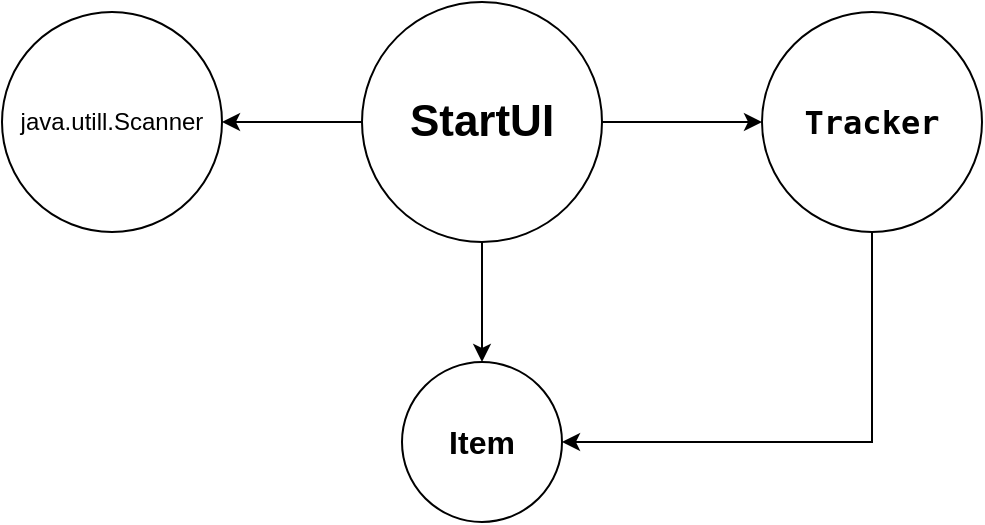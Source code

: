 <mxfile version="16.0.3" type="github">
  <diagram id="su9ff5keMKQ67kF4XQyJ" name="Page-1">
    <mxGraphModel dx="782" dy="392" grid="1" gridSize="10" guides="1" tooltips="1" connect="1" arrows="1" fold="1" page="1" pageScale="1" pageWidth="827" pageHeight="1169" math="0" shadow="0">
      <root>
        <mxCell id="0" />
        <mxCell id="1" parent="0" />
        <mxCell id="hyW_kmo8Yjrdw4W8xILn-12" value="" style="edgeStyle=orthogonalEdgeStyle;rounded=0;orthogonalLoop=1;jettySize=auto;html=1;fontSize=22;" edge="1" parent="1" source="hyW_kmo8Yjrdw4W8xILn-1" target="hyW_kmo8Yjrdw4W8xILn-2">
          <mxGeometry relative="1" as="geometry" />
        </mxCell>
        <mxCell id="hyW_kmo8Yjrdw4W8xILn-13" value="" style="edgeStyle=orthogonalEdgeStyle;rounded=0;orthogonalLoop=1;jettySize=auto;html=1;fontSize=22;" edge="1" parent="1" source="hyW_kmo8Yjrdw4W8xILn-1" target="hyW_kmo8Yjrdw4W8xILn-9">
          <mxGeometry relative="1" as="geometry" />
        </mxCell>
        <mxCell id="hyW_kmo8Yjrdw4W8xILn-14" value="" style="edgeStyle=orthogonalEdgeStyle;rounded=0;orthogonalLoop=1;jettySize=auto;html=1;fontSize=22;" edge="1" parent="1" source="hyW_kmo8Yjrdw4W8xILn-1" target="hyW_kmo8Yjrdw4W8xILn-5">
          <mxGeometry relative="1" as="geometry" />
        </mxCell>
        <mxCell id="hyW_kmo8Yjrdw4W8xILn-1" value="&lt;b&gt;&lt;font style=&quot;font-size: 22px&quot;&gt;StartUI&lt;/font&gt;&lt;/b&gt;" style="ellipse;whiteSpace=wrap;html=1;aspect=fixed;" vertex="1" parent="1">
          <mxGeometry x="290" y="60" width="120" height="120" as="geometry" />
        </mxCell>
        <mxCell id="hyW_kmo8Yjrdw4W8xILn-2" value="java.utill.Scanner" style="ellipse;whiteSpace=wrap;html=1;aspect=fixed;" vertex="1" parent="1">
          <mxGeometry x="110" y="65" width="110" height="110" as="geometry" />
        </mxCell>
        <mxCell id="hyW_kmo8Yjrdw4W8xILn-5" value="&lt;b&gt;&lt;font style=&quot;font-size: 16px&quot;&gt;Item&lt;/font&gt;&lt;/b&gt;" style="ellipse;whiteSpace=wrap;html=1;aspect=fixed;" vertex="1" parent="1">
          <mxGeometry x="310" y="240" width="80" height="80" as="geometry" />
        </mxCell>
        <mxCell id="hyW_kmo8Yjrdw4W8xILn-15" style="edgeStyle=orthogonalEdgeStyle;rounded=0;orthogonalLoop=1;jettySize=auto;html=1;entryX=1;entryY=0.5;entryDx=0;entryDy=0;fontSize=22;" edge="1" parent="1" source="hyW_kmo8Yjrdw4W8xILn-9" target="hyW_kmo8Yjrdw4W8xILn-5">
          <mxGeometry relative="1" as="geometry">
            <Array as="points">
              <mxPoint x="545" y="280" />
            </Array>
          </mxGeometry>
        </mxCell>
        <mxCell id="hyW_kmo8Yjrdw4W8xILn-9" value="&lt;pre style=&quot;background-color: rgb(255 , 255 , 255) ; color: rgb(8 , 8 , 8) ; font-family: &amp;#34;jetbrains mono&amp;#34; , monospace ; font-size: 16px&quot;&gt;&lt;b&gt;&lt;font style=&quot;font-size: 16px&quot;&gt;&lt;span style=&quot;color: #000000&quot;&gt;Tracker&lt;/span&gt;&lt;/font&gt;&lt;/b&gt;&lt;/pre&gt;" style="ellipse;whiteSpace=wrap;html=1;aspect=fixed;" vertex="1" parent="1">
          <mxGeometry x="490" y="65" width="110" height="110" as="geometry" />
        </mxCell>
      </root>
    </mxGraphModel>
  </diagram>
</mxfile>
